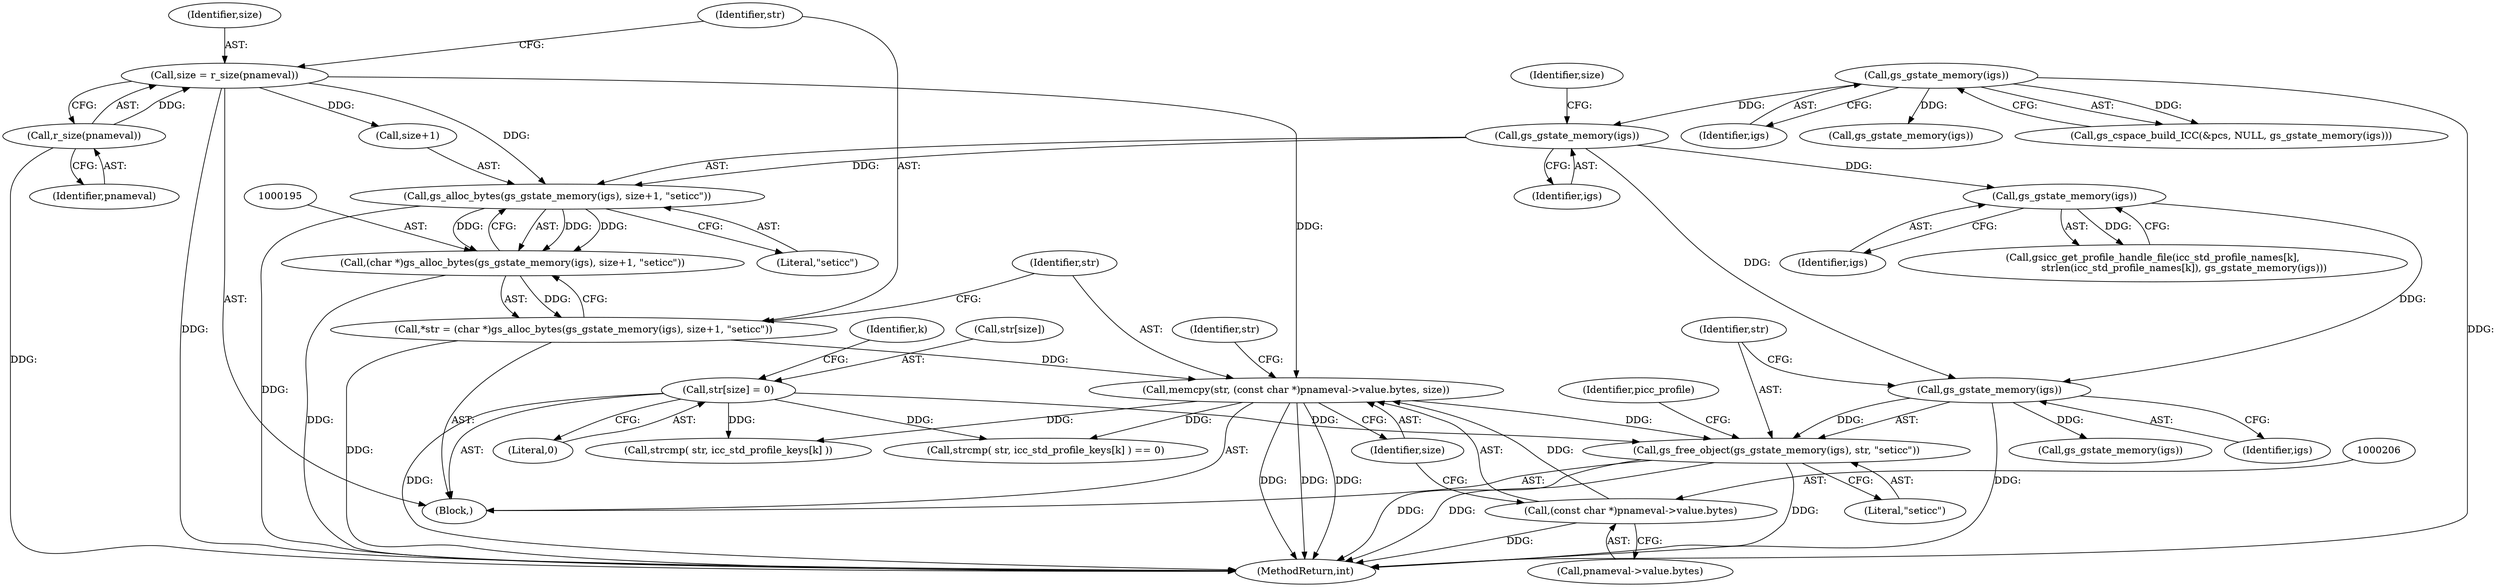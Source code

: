 digraph "0_ghostscript_67d760ab775dae4efe803b5944b0439aa3c0b04a@API" {
"1000250" [label="(Call,gs_free_object(gs_gstate_memory(igs), str, \"seticc\"))"];
"1000251" [label="(Call,gs_gstate_memory(igs))"];
"1000247" [label="(Call,gs_gstate_memory(igs))"];
"1000197" [label="(Call,gs_gstate_memory(igs))"];
"1000167" [label="(Call,gs_gstate_memory(igs))"];
"1000213" [label="(Call,str[size] = 0)"];
"1000203" [label="(Call,memcpy(str, (const char *)pnameval->value.bytes, size))"];
"1000192" [label="(Call,*str = (char *)gs_alloc_bytes(gs_gstate_memory(igs), size+1, \"seticc\"))"];
"1000194" [label="(Call,(char *)gs_alloc_bytes(gs_gstate_memory(igs), size+1, \"seticc\"))"];
"1000196" [label="(Call,gs_alloc_bytes(gs_gstate_memory(igs), size+1, \"seticc\"))"];
"1000187" [label="(Call,size = r_size(pnameval))"];
"1000189" [label="(Call,r_size(pnameval))"];
"1000205" [label="(Call,(const char *)pnameval->value.bytes)"];
"1000204" [label="(Identifier,str)"];
"1000190" [label="(Identifier,pnameval)"];
"1000194" [label="(Call,(char *)gs_alloc_bytes(gs_gstate_memory(igs), size+1, \"seticc\"))"];
"1000192" [label="(Call,*str = (char *)gs_alloc_bytes(gs_gstate_memory(igs), size+1, \"seticc\"))"];
"1000289" [label="(Identifier,picc_profile)"];
"1000254" [label="(Literal,\"seticc\")"];
"1000239" [label="(Call,gsicc_get_profile_handle_file(icc_std_profile_names[k],\n                    strlen(icc_std_profile_names[k]), gs_gstate_memory(igs)))"];
"1000585" [label="(MethodReturn,int)"];
"1000220" [label="(Identifier,k)"];
"1000168" [label="(Identifier,igs)"];
"1000200" [label="(Identifier,size)"];
"1000252" [label="(Identifier,igs)"];
"1000203" [label="(Call,memcpy(str, (const char *)pnameval->value.bytes, size))"];
"1000253" [label="(Identifier,str)"];
"1000247" [label="(Call,gs_gstate_memory(igs))"];
"1000212" [label="(Identifier,size)"];
"1000230" [label="(Call,strcmp( str, icc_std_profile_keys[k] ))"];
"1000198" [label="(Identifier,igs)"];
"1000261" [label="(Call,gs_gstate_memory(igs))"];
"1000251" [label="(Call,gs_gstate_memory(igs))"];
"1000187" [label="(Call,size = r_size(pnameval))"];
"1000250" [label="(Call,gs_free_object(gs_gstate_memory(igs), str, \"seticc\"))"];
"1000217" [label="(Literal,0)"];
"1000311" [label="(Call,gs_gstate_memory(igs))"];
"1000214" [label="(Call,str[size])"];
"1000197" [label="(Call,gs_gstate_memory(igs))"];
"1000229" [label="(Call,strcmp( str, icc_std_profile_keys[k] ) == 0)"];
"1000205" [label="(Call,(const char *)pnameval->value.bytes)"];
"1000248" [label="(Identifier,igs)"];
"1000189" [label="(Call,r_size(pnameval))"];
"1000213" [label="(Call,str[size] = 0)"];
"1000215" [label="(Identifier,str)"];
"1000196" [label="(Call,gs_alloc_bytes(gs_gstate_memory(igs), size+1, \"seticc\"))"];
"1000163" [label="(Call,gs_cspace_build_ICC(&pcs, NULL, gs_gstate_memory(igs)))"];
"1000188" [label="(Identifier,size)"];
"1000193" [label="(Identifier,str)"];
"1000202" [label="(Literal,\"seticc\")"];
"1000167" [label="(Call,gs_gstate_memory(igs))"];
"1000185" [label="(Block,)"];
"1000199" [label="(Call,size+1)"];
"1000207" [label="(Call,pnameval->value.bytes)"];
"1000250" -> "1000185"  [label="AST: "];
"1000250" -> "1000254"  [label="CFG: "];
"1000251" -> "1000250"  [label="AST: "];
"1000253" -> "1000250"  [label="AST: "];
"1000254" -> "1000250"  [label="AST: "];
"1000289" -> "1000250"  [label="CFG: "];
"1000250" -> "1000585"  [label="DDG: "];
"1000250" -> "1000585"  [label="DDG: "];
"1000250" -> "1000585"  [label="DDG: "];
"1000251" -> "1000250"  [label="DDG: "];
"1000213" -> "1000250"  [label="DDG: "];
"1000203" -> "1000250"  [label="DDG: "];
"1000251" -> "1000252"  [label="CFG: "];
"1000252" -> "1000251"  [label="AST: "];
"1000253" -> "1000251"  [label="CFG: "];
"1000251" -> "1000585"  [label="DDG: "];
"1000247" -> "1000251"  [label="DDG: "];
"1000197" -> "1000251"  [label="DDG: "];
"1000251" -> "1000311"  [label="DDG: "];
"1000247" -> "1000239"  [label="AST: "];
"1000247" -> "1000248"  [label="CFG: "];
"1000248" -> "1000247"  [label="AST: "];
"1000239" -> "1000247"  [label="CFG: "];
"1000247" -> "1000239"  [label="DDG: "];
"1000197" -> "1000247"  [label="DDG: "];
"1000197" -> "1000196"  [label="AST: "];
"1000197" -> "1000198"  [label="CFG: "];
"1000198" -> "1000197"  [label="AST: "];
"1000200" -> "1000197"  [label="CFG: "];
"1000197" -> "1000196"  [label="DDG: "];
"1000167" -> "1000197"  [label="DDG: "];
"1000167" -> "1000163"  [label="AST: "];
"1000167" -> "1000168"  [label="CFG: "];
"1000168" -> "1000167"  [label="AST: "];
"1000163" -> "1000167"  [label="CFG: "];
"1000167" -> "1000585"  [label="DDG: "];
"1000167" -> "1000163"  [label="DDG: "];
"1000167" -> "1000261"  [label="DDG: "];
"1000213" -> "1000185"  [label="AST: "];
"1000213" -> "1000217"  [label="CFG: "];
"1000214" -> "1000213"  [label="AST: "];
"1000217" -> "1000213"  [label="AST: "];
"1000220" -> "1000213"  [label="CFG: "];
"1000213" -> "1000585"  [label="DDG: "];
"1000213" -> "1000229"  [label="DDG: "];
"1000213" -> "1000230"  [label="DDG: "];
"1000203" -> "1000185"  [label="AST: "];
"1000203" -> "1000212"  [label="CFG: "];
"1000204" -> "1000203"  [label="AST: "];
"1000205" -> "1000203"  [label="AST: "];
"1000212" -> "1000203"  [label="AST: "];
"1000215" -> "1000203"  [label="CFG: "];
"1000203" -> "1000585"  [label="DDG: "];
"1000203" -> "1000585"  [label="DDG: "];
"1000203" -> "1000585"  [label="DDG: "];
"1000192" -> "1000203"  [label="DDG: "];
"1000205" -> "1000203"  [label="DDG: "];
"1000187" -> "1000203"  [label="DDG: "];
"1000203" -> "1000229"  [label="DDG: "];
"1000203" -> "1000230"  [label="DDG: "];
"1000192" -> "1000185"  [label="AST: "];
"1000192" -> "1000194"  [label="CFG: "];
"1000193" -> "1000192"  [label="AST: "];
"1000194" -> "1000192"  [label="AST: "];
"1000204" -> "1000192"  [label="CFG: "];
"1000192" -> "1000585"  [label="DDG: "];
"1000194" -> "1000192"  [label="DDG: "];
"1000194" -> "1000196"  [label="CFG: "];
"1000195" -> "1000194"  [label="AST: "];
"1000196" -> "1000194"  [label="AST: "];
"1000194" -> "1000585"  [label="DDG: "];
"1000196" -> "1000194"  [label="DDG: "];
"1000196" -> "1000194"  [label="DDG: "];
"1000196" -> "1000194"  [label="DDG: "];
"1000196" -> "1000202"  [label="CFG: "];
"1000199" -> "1000196"  [label="AST: "];
"1000202" -> "1000196"  [label="AST: "];
"1000196" -> "1000585"  [label="DDG: "];
"1000187" -> "1000196"  [label="DDG: "];
"1000187" -> "1000185"  [label="AST: "];
"1000187" -> "1000189"  [label="CFG: "];
"1000188" -> "1000187"  [label="AST: "];
"1000189" -> "1000187"  [label="AST: "];
"1000193" -> "1000187"  [label="CFG: "];
"1000187" -> "1000585"  [label="DDG: "];
"1000189" -> "1000187"  [label="DDG: "];
"1000187" -> "1000199"  [label="DDG: "];
"1000189" -> "1000190"  [label="CFG: "];
"1000190" -> "1000189"  [label="AST: "];
"1000189" -> "1000585"  [label="DDG: "];
"1000205" -> "1000207"  [label="CFG: "];
"1000206" -> "1000205"  [label="AST: "];
"1000207" -> "1000205"  [label="AST: "];
"1000212" -> "1000205"  [label="CFG: "];
"1000205" -> "1000585"  [label="DDG: "];
}
